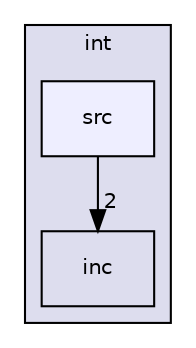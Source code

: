 digraph "src" {
  compound=true
  node [ fontsize="10", fontname="Helvetica"];
  edge [ labelfontsize="10", labelfontname="Helvetica"];
  subgraph clusterdir_d2d5a73aa675843712555d2b5cc20c2a {
    graph [ bgcolor="#ddddee", pencolor="black", label="int" fontname="Helvetica", fontsize="10", URL="dir_d2d5a73aa675843712555d2b5cc20c2a.html"]
  dir_b00107343c7a56c9a032535305670ca4 [shape=box label="inc" URL="dir_b00107343c7a56c9a032535305670ca4.html"];
  dir_fbc23cd31dbc57dac610619367621df0 [shape=box, label="src", style="filled", fillcolor="#eeeeff", pencolor="black", URL="dir_fbc23cd31dbc57dac610619367621df0.html"];
  }
  dir_fbc23cd31dbc57dac610619367621df0->dir_b00107343c7a56c9a032535305670ca4 [headlabel="2", labeldistance=1.5 headhref="dir_000003_000005.html"];
}
